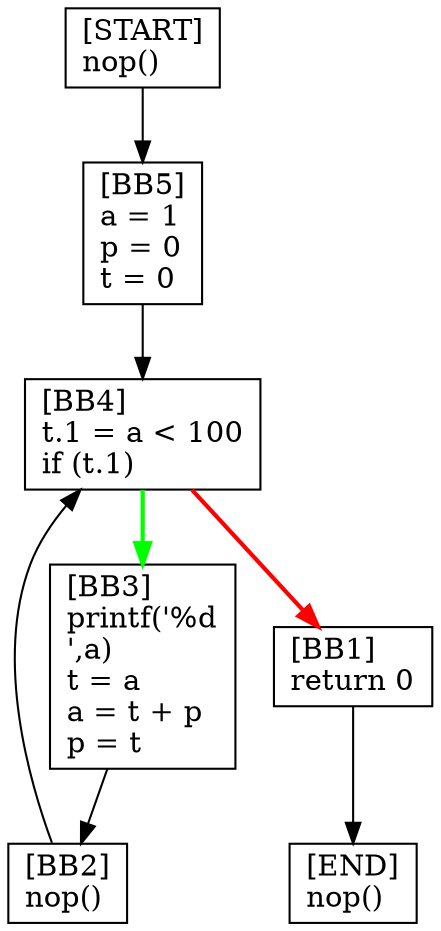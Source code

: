 digraph {
  node [shape=box]
  BB1 [label="[BB1]\lreturn 0\l"];
  START [label="[START]\lnop()\l"];
  END [label="[END]\lnop()\l"];
  BB2 [label="[BB2]\lnop()\l"];
  BB3 [label="[BB3]\lprintf('%d\n',a)\lt = a\la = t + p\lp = t\l"];
  BB4 [label="[BB4]\lt.1 = a < 100\lif (t.1)\l"];
  BB5 [label="[BB5]\la = 1\lp = 0\lt = 0\l"];
  START -> BB5;
  BB4 -> BB3 [color=green, penwidth=2];
  BB1 -> END;
  BB5 -> BB4;
  BB3 -> BB2;
  BB2 -> BB4;
  BB4 -> BB1 [color=red, penwidth=2];
}
